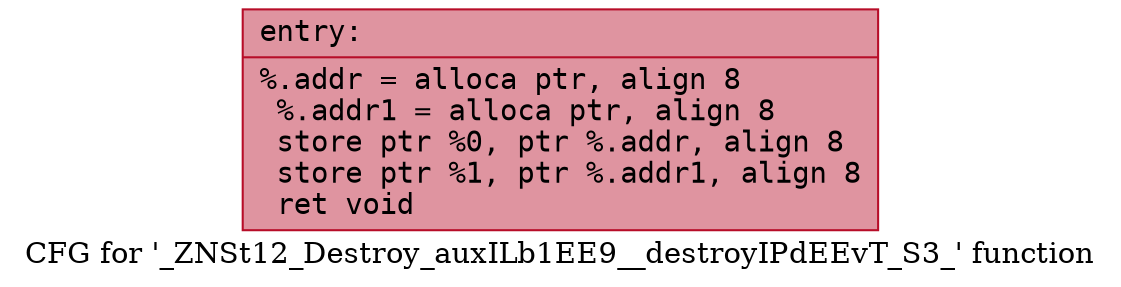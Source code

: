 digraph "CFG for '_ZNSt12_Destroy_auxILb1EE9__destroyIPdEEvT_S3_' function" {
	label="CFG for '_ZNSt12_Destroy_auxILb1EE9__destroyIPdEEvT_S3_' function";

	Node0x556bfea4f5b0 [shape=record,color="#b70d28ff", style=filled, fillcolor="#b70d2870" fontname="Courier",label="{entry:\l|  %.addr = alloca ptr, align 8\l  %.addr1 = alloca ptr, align 8\l  store ptr %0, ptr %.addr, align 8\l  store ptr %1, ptr %.addr1, align 8\l  ret void\l}"];
}
